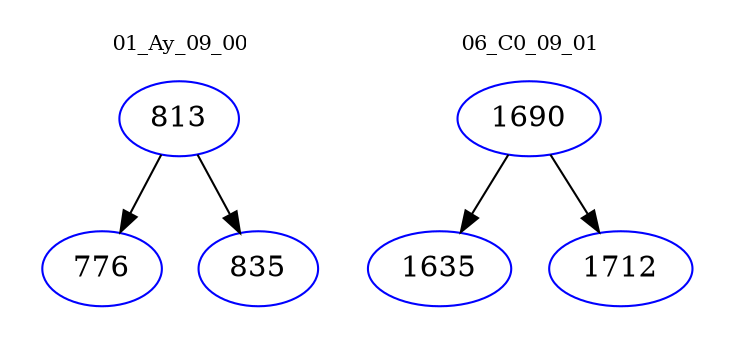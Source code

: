 digraph{
subgraph cluster_0 {
color = white
label = "01_Ay_09_00";
fontsize=10;
T0_813 [label="813", color="blue"]
T0_813 -> T0_776 [color="black"]
T0_776 [label="776", color="blue"]
T0_813 -> T0_835 [color="black"]
T0_835 [label="835", color="blue"]
}
subgraph cluster_1 {
color = white
label = "06_C0_09_01";
fontsize=10;
T1_1690 [label="1690", color="blue"]
T1_1690 -> T1_1635 [color="black"]
T1_1635 [label="1635", color="blue"]
T1_1690 -> T1_1712 [color="black"]
T1_1712 [label="1712", color="blue"]
}
}
